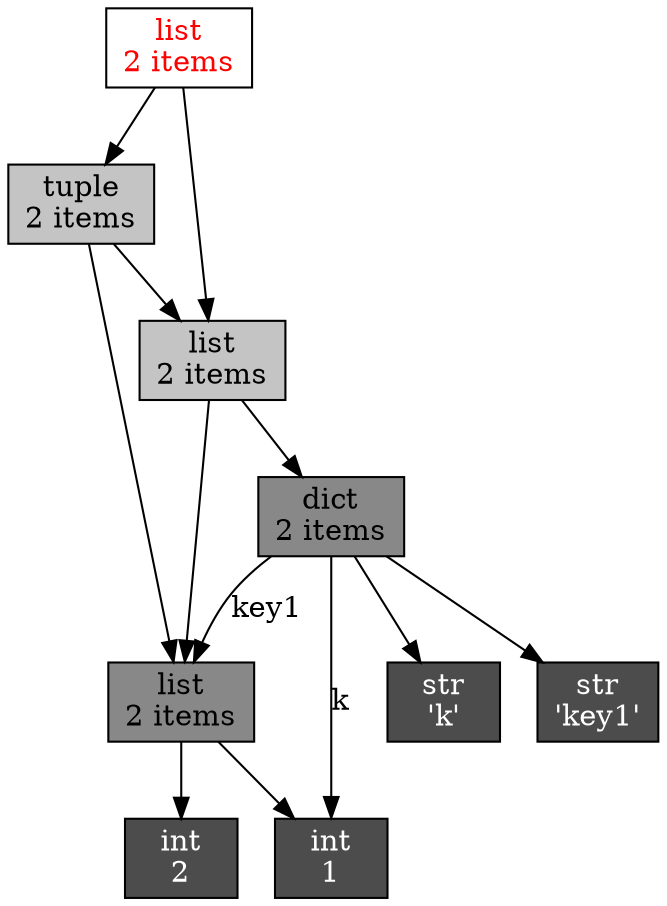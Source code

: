 digraph ObjectGraph {
  node[shape=box, style=filled, fillcolor=white];
  o139697007893248[fontcolor=red];
  o139697007893248[label="list\n2 items"];
  o139697007893248[fillcolor="0,0,1"];
  o139697007893248 -> o139697007854296;
  o139697007893248 -> o139697007894400;
  o139697007854296[label="tuple\n2 items"];
  o139697007854296[fillcolor="0,0,0.766667"];
  o139697007854296 -> o139697007894400;
  o139697007854296 -> o139697007942760;
  o139697007894400[label="list\n2 items"];
  o139697007894400[fillcolor="0,0,0.766667"];
  o139697007894400 -> o139697008022984;
  o139697007894400 -> o139697007942760;
  o139697007942760[label="list\n2 items"];
  o139697007942760[fillcolor="0,0,0.533333"];
  o139697007942760 -> o10113344;
  o139697007942760 -> o10113368;
  o139697008022984[label="dict\n2 items"];
  o139697008022984[fillcolor="0,0,0.533333"];
  o139697008022984 -> o139697009102480;
  o139697008022984 -> o10113368 [label="k",weight=2];
  o139697008022984 -> o139697008011472;
  o139697008022984 -> o139697007942760 [label="key1",weight=2];
  o10113344[label="int\n2"];
  o10113344[fillcolor="0,0,0.3"];
  o10113344[fontcolor=white];
  o10113368[label="int\n1"];
  o10113368[fillcolor="0,0,0.3"];
  o10113368[fontcolor=white];
  o139697009102480[label="str\n'k'"];
  o139697009102480[fillcolor="0,0,0.3"];
  o139697009102480[fontcolor=white];
  o139697008011472[label="str\n'key1'"];
  o139697008011472[fillcolor="0,0,0.3"];
  o139697008011472[fontcolor=white];
}
